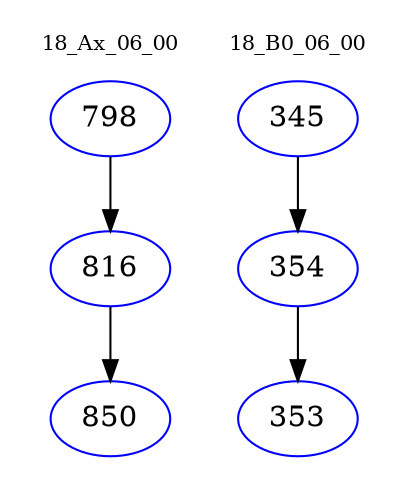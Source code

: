 digraph{
subgraph cluster_0 {
color = white
label = "18_Ax_06_00";
fontsize=10;
T0_798 [label="798", color="blue"]
T0_798 -> T0_816 [color="black"]
T0_816 [label="816", color="blue"]
T0_816 -> T0_850 [color="black"]
T0_850 [label="850", color="blue"]
}
subgraph cluster_1 {
color = white
label = "18_B0_06_00";
fontsize=10;
T1_345 [label="345", color="blue"]
T1_345 -> T1_354 [color="black"]
T1_354 [label="354", color="blue"]
T1_354 -> T1_353 [color="black"]
T1_353 [label="353", color="blue"]
}
}

